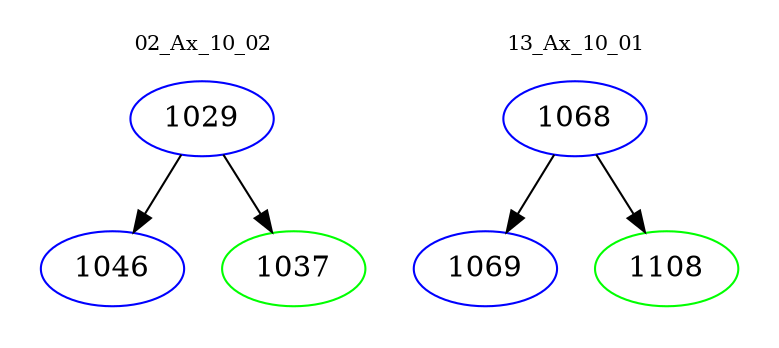 digraph{
subgraph cluster_0 {
color = white
label = "02_Ax_10_02";
fontsize=10;
T0_1029 [label="1029", color="blue"]
T0_1029 -> T0_1046 [color="black"]
T0_1046 [label="1046", color="blue"]
T0_1029 -> T0_1037 [color="black"]
T0_1037 [label="1037", color="green"]
}
subgraph cluster_1 {
color = white
label = "13_Ax_10_01";
fontsize=10;
T1_1068 [label="1068", color="blue"]
T1_1068 -> T1_1069 [color="black"]
T1_1069 [label="1069", color="blue"]
T1_1068 -> T1_1108 [color="black"]
T1_1108 [label="1108", color="green"]
}
}
